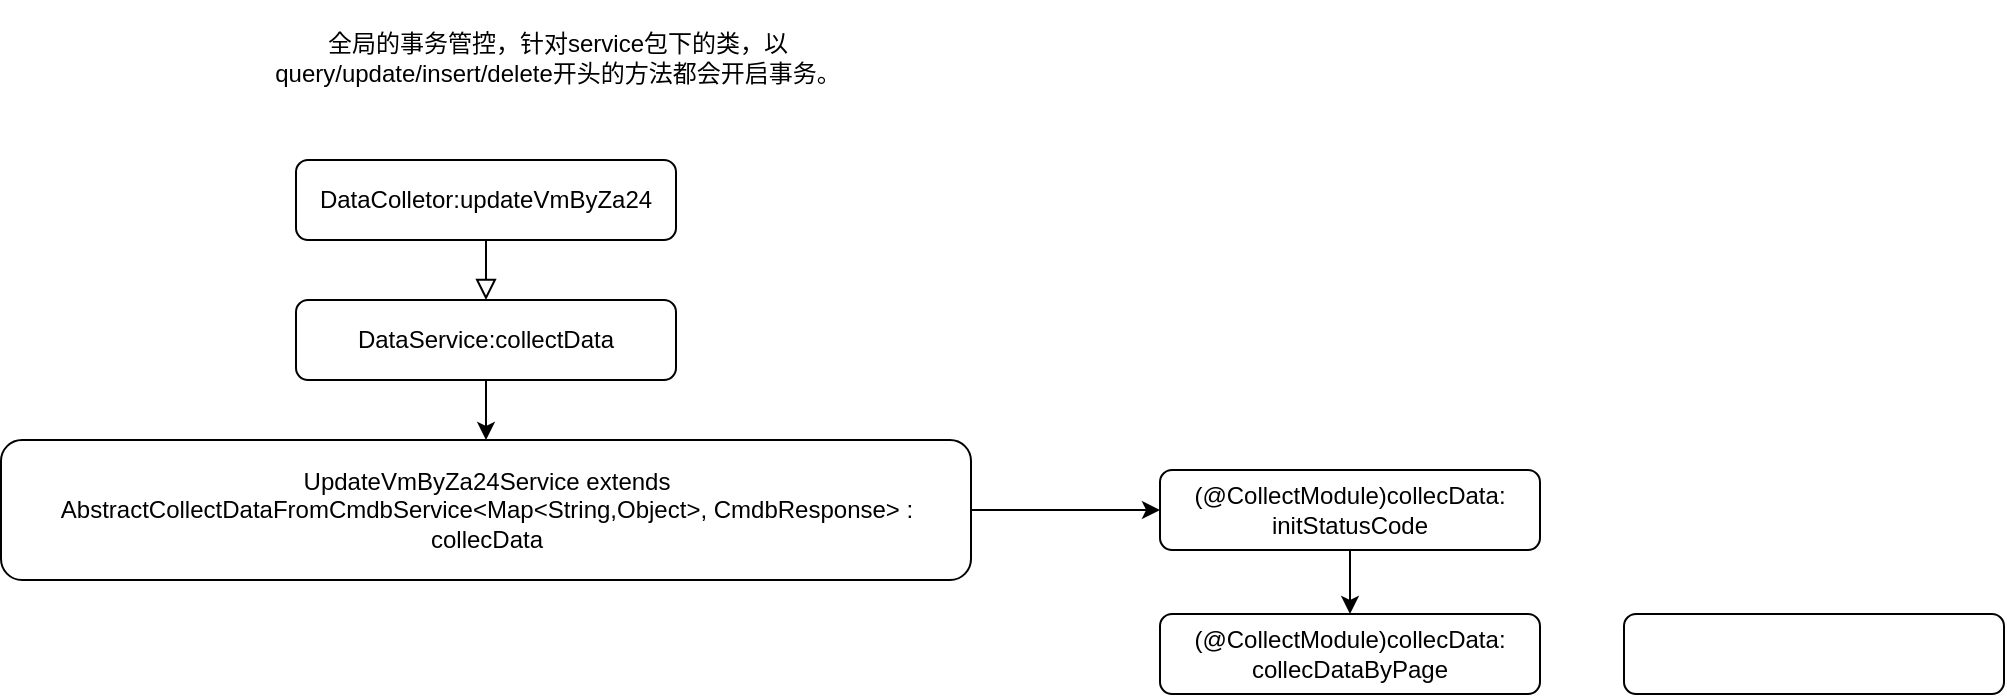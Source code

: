 <mxfile version="21.2.1" type="github">
  <diagram id="C5RBs43oDa-KdzZeNtuy" name="Page-1">
    <mxGraphModel dx="1210" dy="491" grid="0" gridSize="10" guides="1" tooltips="1" connect="1" arrows="1" fold="1" page="0" pageScale="1" pageWidth="827" pageHeight="1169" background="none" math="0" shadow="0">
      <root>
        <mxCell id="WIyWlLk6GJQsqaUBKTNV-0" />
        <mxCell id="WIyWlLk6GJQsqaUBKTNV-1" parent="WIyWlLk6GJQsqaUBKTNV-0" />
        <mxCell id="WIyWlLk6GJQsqaUBKTNV-2" value="" style="rounded=0;html=1;jettySize=auto;orthogonalLoop=1;fontSize=11;endArrow=block;endFill=0;endSize=8;strokeWidth=1;shadow=0;labelBackgroundColor=none;edgeStyle=orthogonalEdgeStyle;entryX=0.5;entryY=0;entryDx=0;entryDy=0;" parent="WIyWlLk6GJQsqaUBKTNV-1" source="WIyWlLk6GJQsqaUBKTNV-3" target="bhrCNKCMwHMsKoFSquoO-3" edge="1">
          <mxGeometry relative="1" as="geometry">
            <mxPoint x="220" y="170" as="targetPoint" />
            <Array as="points" />
          </mxGeometry>
        </mxCell>
        <mxCell id="WIyWlLk6GJQsqaUBKTNV-3" value="DataColletor:updateVmByZa24" style="rounded=1;whiteSpace=wrap;html=1;fontSize=12;glass=0;strokeWidth=1;shadow=0;" parent="WIyWlLk6GJQsqaUBKTNV-1" vertex="1">
          <mxGeometry x="125" y="80" width="190" height="40" as="geometry" />
        </mxCell>
        <mxCell id="bhrCNKCMwHMsKoFSquoO-8" style="edgeStyle=orthogonalEdgeStyle;rounded=0;orthogonalLoop=1;jettySize=auto;html=1;exitX=0.5;exitY=1;exitDx=0;exitDy=0;entryX=0.5;entryY=0;entryDx=0;entryDy=0;" edge="1" parent="WIyWlLk6GJQsqaUBKTNV-1" source="bhrCNKCMwHMsKoFSquoO-3" target="bhrCNKCMwHMsKoFSquoO-6">
          <mxGeometry relative="1" as="geometry" />
        </mxCell>
        <mxCell id="bhrCNKCMwHMsKoFSquoO-3" value="DataService:collectData" style="rounded=1;whiteSpace=wrap;html=1;fontSize=12;glass=0;strokeWidth=1;shadow=0;" vertex="1" parent="WIyWlLk6GJQsqaUBKTNV-1">
          <mxGeometry x="125" y="150" width="190" height="40" as="geometry" />
        </mxCell>
        <mxCell id="bhrCNKCMwHMsKoFSquoO-4" value="全局的事务管控，针对service包下的类，以query/update/insert/delete开头的方法都会开启事务。" style="text;html=1;strokeColor=none;fillColor=none;align=center;verticalAlign=middle;whiteSpace=wrap;rounded=0;" vertex="1" parent="WIyWlLk6GJQsqaUBKTNV-1">
          <mxGeometry x="112" width="288" height="57.5" as="geometry" />
        </mxCell>
        <mxCell id="bhrCNKCMwHMsKoFSquoO-10" style="edgeStyle=orthogonalEdgeStyle;rounded=0;orthogonalLoop=1;jettySize=auto;html=1;exitX=1;exitY=0.5;exitDx=0;exitDy=0;entryX=0;entryY=0.5;entryDx=0;entryDy=0;" edge="1" parent="WIyWlLk6GJQsqaUBKTNV-1" source="bhrCNKCMwHMsKoFSquoO-6" target="bhrCNKCMwHMsKoFSquoO-9">
          <mxGeometry relative="1" as="geometry" />
        </mxCell>
        <mxCell id="bhrCNKCMwHMsKoFSquoO-6" value="UpdateVmByZa24Service extends AbstractCollectDataFromCmdbService&amp;lt;Map&amp;lt;String,Object&amp;gt;, CmdbResponse&amp;gt; : collecData" style="rounded=1;whiteSpace=wrap;html=1;fontSize=12;glass=0;strokeWidth=1;shadow=0;" vertex="1" parent="WIyWlLk6GJQsqaUBKTNV-1">
          <mxGeometry x="-22.5" y="220" width="485" height="70" as="geometry" />
        </mxCell>
        <mxCell id="bhrCNKCMwHMsKoFSquoO-12" value="" style="edgeStyle=orthogonalEdgeStyle;rounded=0;orthogonalLoop=1;jettySize=auto;html=1;" edge="1" parent="WIyWlLk6GJQsqaUBKTNV-1" source="bhrCNKCMwHMsKoFSquoO-9" target="bhrCNKCMwHMsKoFSquoO-11">
          <mxGeometry relative="1" as="geometry" />
        </mxCell>
        <mxCell id="bhrCNKCMwHMsKoFSquoO-9" value="(@CollectModule)collecData: initStatusCode" style="rounded=1;whiteSpace=wrap;html=1;fontSize=12;glass=0;strokeWidth=1;shadow=0;" vertex="1" parent="WIyWlLk6GJQsqaUBKTNV-1">
          <mxGeometry x="557" y="235" width="190" height="40" as="geometry" />
        </mxCell>
        <mxCell id="bhrCNKCMwHMsKoFSquoO-11" value="(@CollectModule)collecData: collecDataByPage" style="rounded=1;whiteSpace=wrap;html=1;fontSize=12;glass=0;strokeWidth=1;shadow=0;" vertex="1" parent="WIyWlLk6GJQsqaUBKTNV-1">
          <mxGeometry x="557" y="307" width="190" height="40" as="geometry" />
        </mxCell>
        <mxCell id="bhrCNKCMwHMsKoFSquoO-13" value="" style="rounded=1;whiteSpace=wrap;html=1;fontSize=12;glass=0;strokeWidth=1;shadow=0;" vertex="1" parent="WIyWlLk6GJQsqaUBKTNV-1">
          <mxGeometry x="789" y="307" width="190" height="40" as="geometry" />
        </mxCell>
      </root>
    </mxGraphModel>
  </diagram>
</mxfile>
